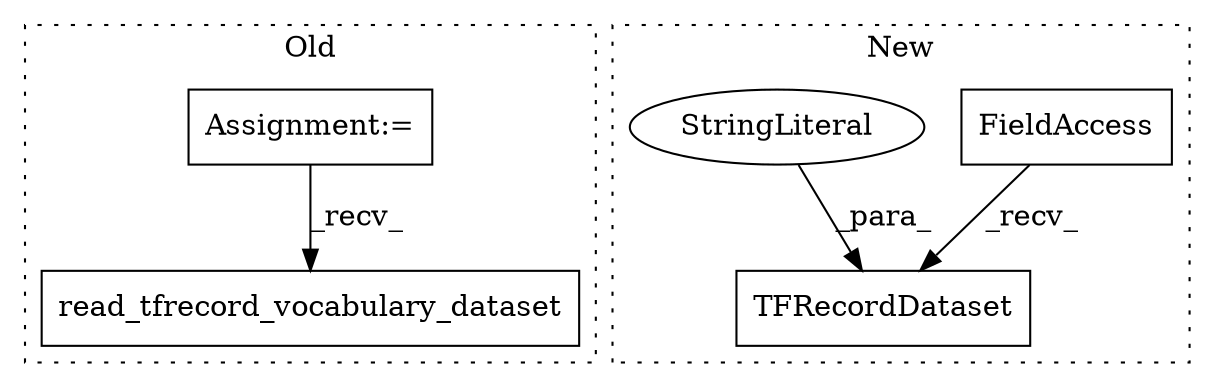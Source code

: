 digraph G {
subgraph cluster0 {
1 [label="read_tfrecord_vocabulary_dataset" a="32" s="4884,4927" l="33,1" shape="box"];
5 [label="Assignment:=" a="7" s="4106" l="8" shape="box"];
label = "Old";
style="dotted";
}
subgraph cluster1 {
2 [label="TFRecordDataset" a="32" s="4808,4841" l="16,1" shape="box"];
3 [label="FieldAccess" a="22" s="4792" l="15" shape="box"];
4 [label="StringLiteral" a="45" s="4835" l="6" shape="ellipse"];
label = "New";
style="dotted";
}
3 -> 2 [label="_recv_"];
4 -> 2 [label="_para_"];
5 -> 1 [label="_recv_"];
}